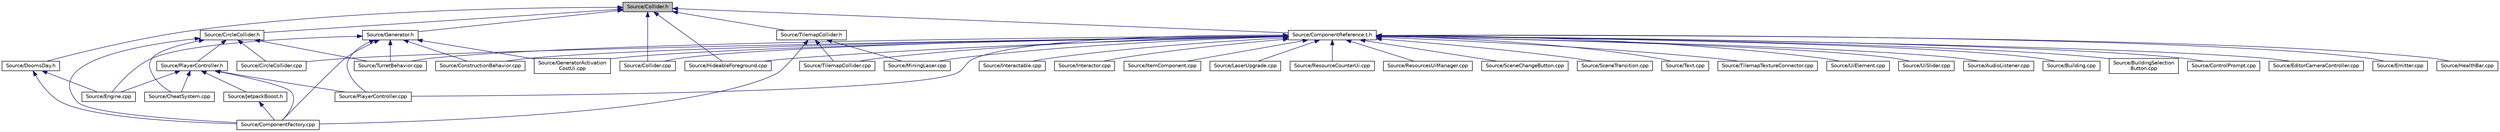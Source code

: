 digraph "Source/Collider.h"
{
 // LATEX_PDF_SIZE
  edge [fontname="Helvetica",fontsize="10",labelfontname="Helvetica",labelfontsize="10"];
  node [fontname="Helvetica",fontsize="10",shape=record];
  Node1 [label="Source/Collider.h",height=0.2,width=0.4,color="black", fillcolor="grey75", style="filled", fontcolor="black",tooltip="Base component for detecting collisions."];
  Node1 -> Node2 [dir="back",color="midnightblue",fontsize="10",style="solid",fontname="Helvetica"];
  Node2 [label="Source/CircleCollider.h",height=0.2,width=0.4,color="black", fillcolor="white", style="filled",URL="$dc/d8f/CircleCollider_8h.html",tooltip="Circle-shaped collider."];
  Node2 -> Node3 [dir="back",color="midnightblue",fontsize="10",style="solid",fontname="Helvetica"];
  Node3 [label="Source/CheatSystem.cpp",height=0.2,width=0.4,color="black", fillcolor="white", style="filled",URL="$da/d87/CheatSystem_8cpp.html",tooltip="CheatSystem Class definition."];
  Node2 -> Node4 [dir="back",color="midnightblue",fontsize="10",style="solid",fontname="Helvetica"];
  Node4 [label="Source/CircleCollider.cpp",height=0.2,width=0.4,color="black", fillcolor="white", style="filled",URL="$db/db5/CircleCollider_8cpp.html",tooltip="Circle-shaped collider."];
  Node2 -> Node5 [dir="back",color="midnightblue",fontsize="10",style="solid",fontname="Helvetica"];
  Node5 [label="Source/ComponentFactory.cpp",height=0.2,width=0.4,color="black", fillcolor="white", style="filled",URL="$dc/def/ComponentFactory_8cpp.html",tooltip="Definitions for the component factory class."];
  Node2 -> Node6 [dir="back",color="midnightblue",fontsize="10",style="solid",fontname="Helvetica"];
  Node6 [label="Source/PlayerController.h",height=0.2,width=0.4,color="black", fillcolor="white", style="filled",URL="$db/db4/PlayerController_8h.html",tooltip="PlayerController Behaviour Class."];
  Node6 -> Node3 [dir="back",color="midnightblue",fontsize="10",style="solid",fontname="Helvetica"];
  Node6 -> Node5 [dir="back",color="midnightblue",fontsize="10",style="solid",fontname="Helvetica"];
  Node6 -> Node7 [dir="back",color="midnightblue",fontsize="10",style="solid",fontname="Helvetica"];
  Node7 [label="Source/Engine.cpp",height=0.2,width=0.4,color="black", fillcolor="white", style="filled",URL="$d6/d0c/Engine_8cpp.html",tooltip="Engine class."];
  Node6 -> Node8 [dir="back",color="midnightblue",fontsize="10",style="solid",fontname="Helvetica"];
  Node8 [label="Source/JetpackBoost.h",height=0.2,width=0.4,color="black", fillcolor="white", style="filled",URL="$da/d88/JetpackBoost_8h_source.html",tooltip=" "];
  Node8 -> Node5 [dir="back",color="midnightblue",fontsize="10",style="solid",fontname="Helvetica"];
  Node6 -> Node9 [dir="back",color="midnightblue",fontsize="10",style="solid",fontname="Helvetica"];
  Node9 [label="Source/PlayerController.cpp",height=0.2,width=0.4,color="black", fillcolor="white", style="filled",URL="$d3/d7e/PlayerController_8cpp.html",tooltip="PlayerController Behaviour Class."];
  Node2 -> Node10 [dir="back",color="midnightblue",fontsize="10",style="solid",fontname="Helvetica"];
  Node10 [label="Source/TurretBehavior.cpp",height=0.2,width=0.4,color="black", fillcolor="white", style="filled",URL="$dc/d0a/TurretBehavior_8cpp.html",tooltip="Behavior Compenent for Basic Turret"];
  Node1 -> Node11 [dir="back",color="midnightblue",fontsize="10",style="solid",fontname="Helvetica"];
  Node11 [label="Source/Collider.cpp",height=0.2,width=0.4,color="black", fillcolor="white", style="filled",URL="$d5/dab/Collider_8cpp.html",tooltip="Base component for detecting collisions."];
  Node1 -> Node12 [dir="back",color="midnightblue",fontsize="10",style="solid",fontname="Helvetica"];
  Node12 [label="Source/ComponentReference.t.h",height=0.2,width=0.4,color="black", fillcolor="white", style="filled",URL="$da/d20/ComponentReference_8t_8h.html",tooltip="a reference to a component in the scene"];
  Node12 -> Node13 [dir="back",color="midnightblue",fontsize="10",style="solid",fontname="Helvetica"];
  Node13 [label="Source/AudioListener.cpp",height=0.2,width=0.4,color="black", fillcolor="white", style="filled",URL="$d4/da8/AudioListener_8cpp.html",tooltip="Component that picks up spatial audio."];
  Node12 -> Node14 [dir="back",color="midnightblue",fontsize="10",style="solid",fontname="Helvetica"];
  Node14 [label="Source/Building.cpp",height=0.2,width=0.4,color="black", fillcolor="white", style="filled",URL="$da/d23/Building_8cpp.html",tooltip="Building Component Class."];
  Node12 -> Node15 [dir="back",color="midnightblue",fontsize="10",style="solid",fontname="Helvetica"];
  Node15 [label="Source/BuildingSelection\lButton.cpp",height=0.2,width=0.4,color="black", fillcolor="white", style="filled",URL="$db/d86/BuildingSelectionButton_8cpp.html",tooltip="button that selects which building the ConstructionManager should place"];
  Node12 -> Node4 [dir="back",color="midnightblue",fontsize="10",style="solid",fontname="Helvetica"];
  Node12 -> Node11 [dir="back",color="midnightblue",fontsize="10",style="solid",fontname="Helvetica"];
  Node12 -> Node16 [dir="back",color="midnightblue",fontsize="10",style="solid",fontname="Helvetica"];
  Node16 [label="Source/ConstructionBehavior.cpp",height=0.2,width=0.4,color="black", fillcolor="white", style="filled",URL="$d7/ded/ConstructionBehavior_8cpp.html",tooltip="handles the construction of towers and modification of terrain"];
  Node12 -> Node17 [dir="back",color="midnightblue",fontsize="10",style="solid",fontname="Helvetica"];
  Node17 [label="Source/ControlPrompt.cpp",height=0.2,width=0.4,color="black", fillcolor="white", style="filled",URL="$d2/d66/ControlPrompt_8cpp.html",tooltip="Displays a control prompt for an ActionReference."];
  Node12 -> Node18 [dir="back",color="midnightblue",fontsize="10",style="solid",fontname="Helvetica"];
  Node18 [label="Source/EditorCameraController.cpp",height=0.2,width=0.4,color="black", fillcolor="white", style="filled",URL="$d4/d1e/EditorCameraController_8cpp.html",tooltip="controls the camera while in the editor"];
  Node12 -> Node19 [dir="back",color="midnightblue",fontsize="10",style="solid",fontname="Helvetica"];
  Node19 [label="Source/Emitter.cpp",height=0.2,width=0.4,color="black", fillcolor="white", style="filled",URL="$da/d4e/Emitter_8cpp.html",tooltip="Controls timing of particle emissions, and their init data."];
  Node12 -> Node20 [dir="back",color="midnightblue",fontsize="10",style="solid",fontname="Helvetica"];
  Node20 [label="Source/GeneratorActivation\lCostUi.cpp",height=0.2,width=0.4,color="black", fillcolor="white", style="filled",URL="$de/df8/GeneratorActivationCostUi_8cpp.html",tooltip="displays the costs of activating generators"];
  Node12 -> Node21 [dir="back",color="midnightblue",fontsize="10",style="solid",fontname="Helvetica"];
  Node21 [label="Source/HealthBar.cpp",height=0.2,width=0.4,color="black", fillcolor="white", style="filled",URL="$d9/d01/HealthBar_8cpp.html",tooltip="health bar UI that displays offset from an Entity with a Health component"];
  Node12 -> Node22 [dir="back",color="midnightblue",fontsize="10",style="solid",fontname="Helvetica"];
  Node22 [label="Source/HideableForeground.cpp",height=0.2,width=0.4,color="black", fillcolor="white", style="filled",URL="$da/da6/HideableForeground_8cpp.html",tooltip="Component that hides an attached Sprite when it overlaps something."];
  Node12 -> Node23 [dir="back",color="midnightblue",fontsize="10",style="solid",fontname="Helvetica"];
  Node23 [label="Source/Interactable.cpp",height=0.2,width=0.4,color="black", fillcolor="white", style="filled",URL="$dc/dab/Interactable_8cpp.html",tooltip="Component which can be interacted with by pressing a button when nearby."];
  Node12 -> Node24 [dir="back",color="midnightblue",fontsize="10",style="solid",fontname="Helvetica"];
  Node24 [label="Source/Interactor.cpp",height=0.2,width=0.4,color="black", fillcolor="white", style="filled",URL="$de/de6/Interactor_8cpp.html",tooltip="Behavior that can interact with nearby Interactable Components."];
  Node12 -> Node25 [dir="back",color="midnightblue",fontsize="10",style="solid",fontname="Helvetica"];
  Node25 [label="Source/ItemComponent.cpp",height=0.2,width=0.4,color="black", fillcolor="white", style="filled",URL="$d2/d5a/ItemComponent_8cpp.html",tooltip="Item in the world that can be picked up."];
  Node12 -> Node26 [dir="back",color="midnightblue",fontsize="10",style="solid",fontname="Helvetica"];
  Node26 [label="Source/LaserUpgrade.cpp",height=0.2,width=0.4,color="black", fillcolor="white", style="filled",URL="$df/db1/LaserUpgrade_8cpp.html",tooltip="collectable upgrade to the player's MiningLaser"];
  Node12 -> Node27 [dir="back",color="midnightblue",fontsize="10",style="solid",fontname="Helvetica"];
  Node27 [label="Source/MiningLaser.cpp",height=0.2,width=0.4,color="black", fillcolor="white", style="filled",URL="$d6/db4/MiningLaser_8cpp.html",tooltip="Digging laser controllable by an entity."];
  Node12 -> Node9 [dir="back",color="midnightblue",fontsize="10",style="solid",fontname="Helvetica"];
  Node12 -> Node28 [dir="back",color="midnightblue",fontsize="10",style="solid",fontname="Helvetica"];
  Node28 [label="Source/ResourceCounterUi.cpp",height=0.2,width=0.4,color="black", fillcolor="white", style="filled",URL="$d9/dfa/ResourceCounterUi_8cpp.html",tooltip="Ui Component that displays a resource sprite and a count."];
  Node12 -> Node29 [dir="back",color="midnightblue",fontsize="10",style="solid",fontname="Helvetica"];
  Node29 [label="Source/ResourcesUiManager.cpp",height=0.2,width=0.4,color="black", fillcolor="white", style="filled",URL="$dd/d79/ResourcesUiManager_8cpp.html",tooltip="Component that manages the UI for displaying what resources a player currently has."];
  Node12 -> Node30 [dir="back",color="midnightblue",fontsize="10",style="solid",fontname="Helvetica"];
  Node30 [label="Source/SceneChangeButton.cpp",height=0.2,width=0.4,color="black", fillcolor="white", style="filled",URL="$d0/d70/SceneChangeButton_8cpp.html",tooltip="Component that changes the scene when clicked."];
  Node12 -> Node31 [dir="back",color="midnightblue",fontsize="10",style="solid",fontname="Helvetica"];
  Node31 [label="Source/SceneTransition.cpp",height=0.2,width=0.4,color="black", fillcolor="white", style="filled",URL="$d3/dfb/SceneTransition_8cpp.html",tooltip="fades a texture out and in when transitioning between scenes"];
  Node12 -> Node32 [dir="back",color="midnightblue",fontsize="10",style="solid",fontname="Helvetica"];
  Node32 [label="Source/Text.cpp",height=0.2,width=0.4,color="black", fillcolor="white", style="filled",URL="$de/d37/Text_8cpp.html",tooltip="Component that makes use of Tilemap to draw text."];
  Node12 -> Node33 [dir="back",color="midnightblue",fontsize="10",style="solid",fontname="Helvetica"];
  Node33 [label="Source/TilemapCollider.cpp",height=0.2,width=0.4,color="black", fillcolor="white", style="filled",URL="$da/dc8/TilemapCollider_8cpp.html",tooltip="tilemap collider"];
  Node12 -> Node34 [dir="back",color="midnightblue",fontsize="10",style="solid",fontname="Helvetica"];
  Node34 [label="Source/TilemapTextureConnector.cpp",height=0.2,width=0.4,color="black", fillcolor="white", style="filled",URL="$d6/d11/TilemapTextureConnector_8cpp.html",tooltip="Component that uses a parent 'source' tilemap to update a child tilemap with connected textures."];
  Node12 -> Node10 [dir="back",color="midnightblue",fontsize="10",style="solid",fontname="Helvetica"];
  Node12 -> Node35 [dir="back",color="midnightblue",fontsize="10",style="solid",fontname="Helvetica"];
  Node35 [label="Source/UiElement.cpp",height=0.2,width=0.4,color="black", fillcolor="white", style="filled",URL="$df/d62/UiElement_8cpp.html",tooltip="Ui element component."];
  Node12 -> Node36 [dir="back",color="midnightblue",fontsize="10",style="solid",fontname="Helvetica"];
  Node36 [label="Source/UiSlider.cpp",height=0.2,width=0.4,color="black", fillcolor="white", style="filled",URL="$d7/d90/UiSlider_8cpp.html",tooltip="Ui Slider component."];
  Node1 -> Node37 [dir="back",color="midnightblue",fontsize="10",style="solid",fontname="Helvetica"];
  Node37 [label="Source/DoomsDay.h",height=0.2,width=0.4,color="black", fillcolor="white", style="filled",URL="$de/d36/DoomsDay_8h_source.html",tooltip=" "];
  Node37 -> Node5 [dir="back",color="midnightblue",fontsize="10",style="solid",fontname="Helvetica"];
  Node37 -> Node7 [dir="back",color="midnightblue",fontsize="10",style="solid",fontname="Helvetica"];
  Node1 -> Node38 [dir="back",color="midnightblue",fontsize="10",style="solid",fontname="Helvetica"];
  Node38 [label="Source/Generator.h",height=0.2,width=0.4,color="black", fillcolor="white", style="filled",URL="$d9/d12/Generator_8h_source.html",tooltip=" "];
  Node38 -> Node5 [dir="back",color="midnightblue",fontsize="10",style="solid",fontname="Helvetica"];
  Node38 -> Node16 [dir="back",color="midnightblue",fontsize="10",style="solid",fontname="Helvetica"];
  Node38 -> Node7 [dir="back",color="midnightblue",fontsize="10",style="solid",fontname="Helvetica"];
  Node38 -> Node20 [dir="back",color="midnightblue",fontsize="10",style="solid",fontname="Helvetica"];
  Node38 -> Node9 [dir="back",color="midnightblue",fontsize="10",style="solid",fontname="Helvetica"];
  Node38 -> Node10 [dir="back",color="midnightblue",fontsize="10",style="solid",fontname="Helvetica"];
  Node1 -> Node22 [dir="back",color="midnightblue",fontsize="10",style="solid",fontname="Helvetica"];
  Node1 -> Node39 [dir="back",color="midnightblue",fontsize="10",style="solid",fontname="Helvetica"];
  Node39 [label="Source/TilemapCollider.h",height=0.2,width=0.4,color="black", fillcolor="white", style="filled",URL="$d8/d92/TilemapCollider_8h.html",tooltip="tilemap collider"];
  Node39 -> Node5 [dir="back",color="midnightblue",fontsize="10",style="solid",fontname="Helvetica"];
  Node39 -> Node27 [dir="back",color="midnightblue",fontsize="10",style="solid",fontname="Helvetica"];
  Node39 -> Node33 [dir="back",color="midnightblue",fontsize="10",style="solid",fontname="Helvetica"];
}
